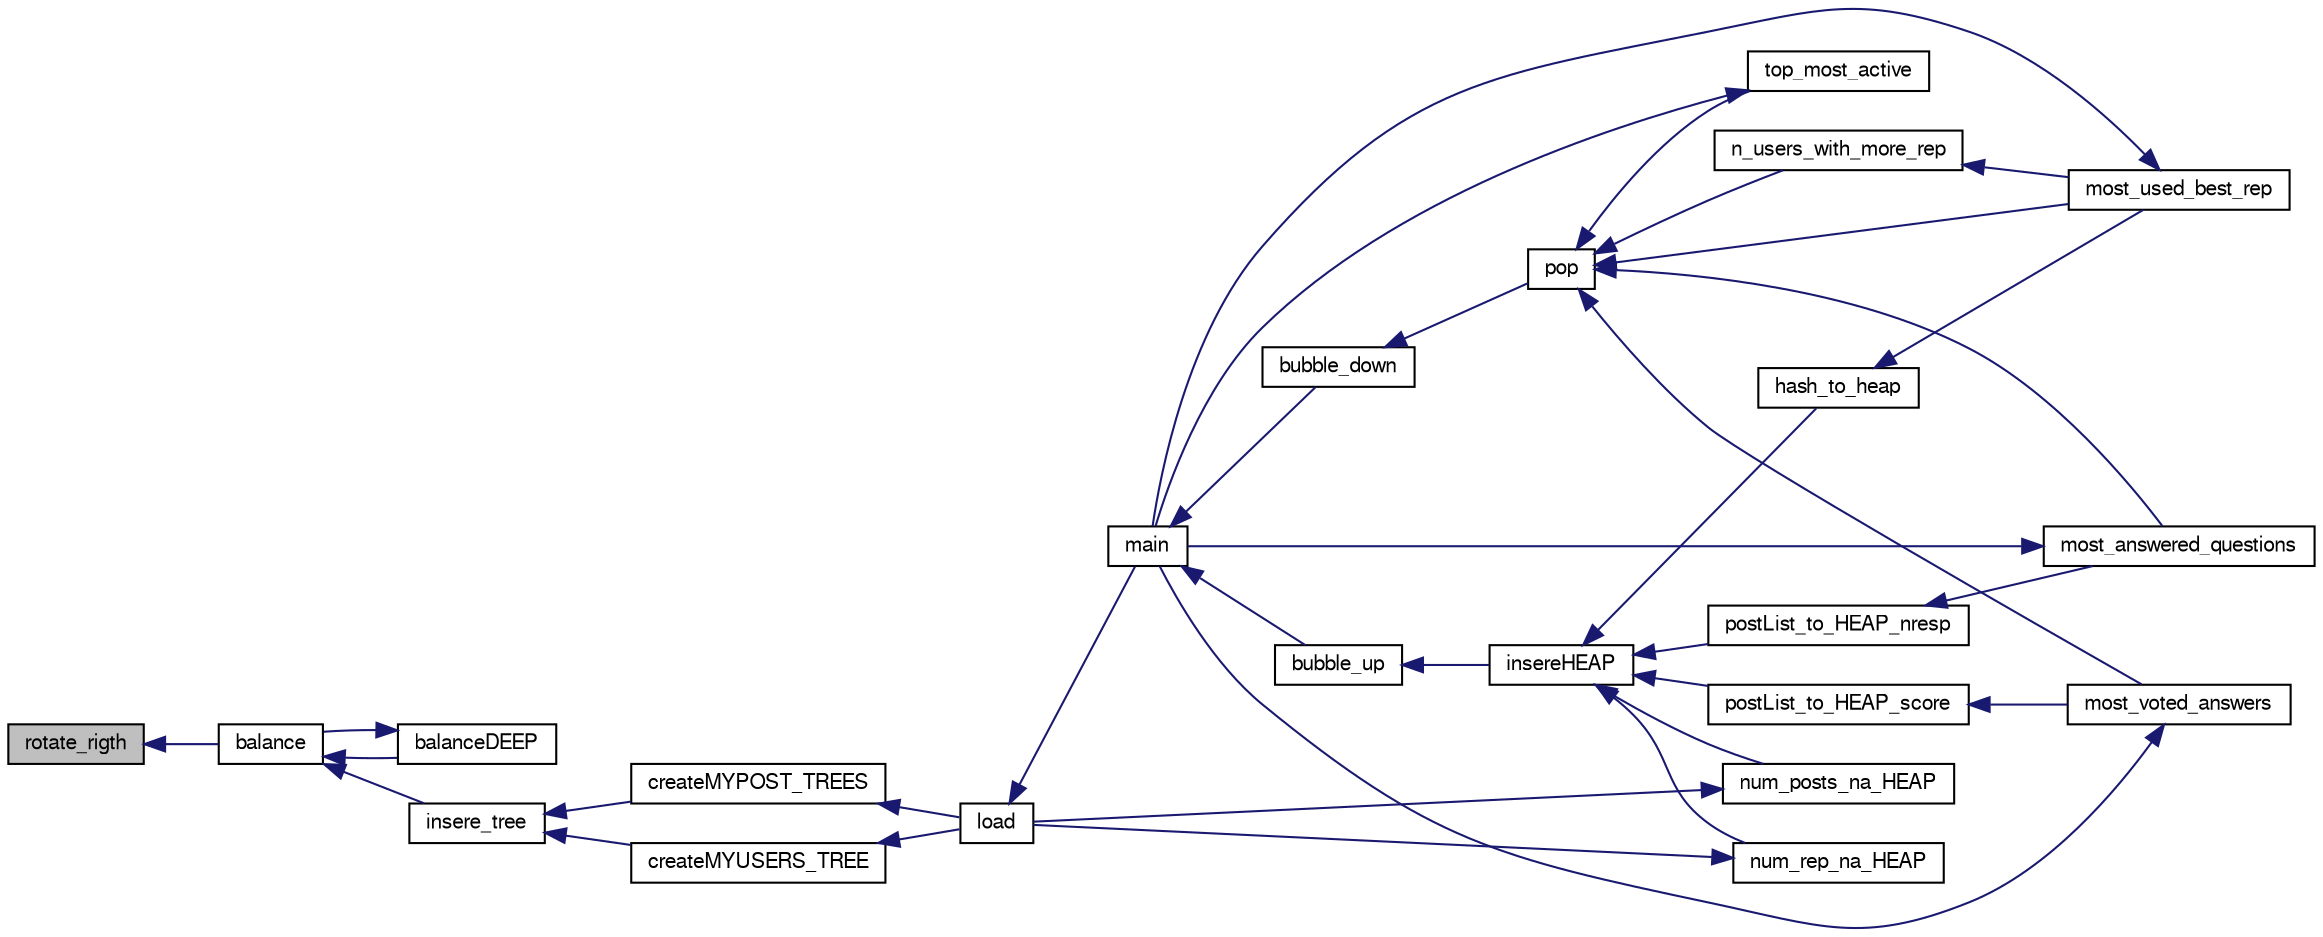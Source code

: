digraph "rotate_rigth"
{
  edge [fontname="FreeSans",fontsize="10",labelfontname="FreeSans",labelfontsize="10"];
  node [fontname="FreeSans",fontsize="10",shape=record];
  rankdir="LR";
  Node1 [label="rotate_rigth",height=0.2,width=0.4,color="black", fillcolor="grey75", style="filled", fontcolor="black"];
  Node1 -> Node2 [dir="back",color="midnightblue",fontsize="10",style="solid",fontname="FreeSans"];
  Node2 [label="balance",height=0.2,width=0.4,color="black", fillcolor="white", style="filled",URL="$mytree_8c.html#afc02f01563a197de8a65d9cdab5a0267",tooltip="Função efetua o balanceamento da árvore. "];
  Node2 -> Node3 [dir="back",color="midnightblue",fontsize="10",style="solid",fontname="FreeSans"];
  Node3 [label="balanceDEEP",height=0.2,width=0.4,color="black", fillcolor="white", style="filled",URL="$mytree_8c.html#a12ba44d23354b9652c365e450982c658",tooltip="Função calcula o balanço de um nodo. "];
  Node3 -> Node2 [dir="back",color="midnightblue",fontsize="10",style="solid",fontname="FreeSans"];
  Node2 -> Node4 [dir="back",color="midnightblue",fontsize="10",style="solid",fontname="FreeSans"];
  Node4 [label="insere_tree",height=0.2,width=0.4,color="black", fillcolor="white", style="filled",URL="$mytree_8h.html#a7faa98622d7d8699dd0505fac22ed6ec",tooltip="Função insere um elemento na árvore. "];
  Node4 -> Node5 [dir="back",color="midnightblue",fontsize="10",style="solid",fontname="FreeSans"];
  Node5 [label="createMYPOST_TREES",height=0.2,width=0.4,color="black", fillcolor="white", style="filled",URL="$loading_8h.html#a52422d368261141da27ba7efc94ef364",tooltip="Função que cria as àrvores balanceadas de posts segundo id e data de criação. "];
  Node5 -> Node6 [dir="back",color="midnightblue",fontsize="10",style="solid",fontname="FreeSans"];
  Node6 [label="load",height=0.2,width=0.4,color="black", fillcolor="white", style="filled",URL="$interface_8h.html#a644c94e592239aa49a0cf315d69b1c64",tooltip="Função dá load aos ficheiros xml. "];
  Node6 -> Node7 [dir="back",color="midnightblue",fontsize="10",style="solid",fontname="FreeSans"];
  Node7 [label="main",height=0.2,width=0.4,color="black", fillcolor="white", style="filled",URL="$main_8c.html#ae66f6b31b5ad750f1fe042a706a4e3d4"];
  Node7 -> Node8 [dir="back",color="midnightblue",fontsize="10",style="solid",fontname="FreeSans"];
  Node8 [label="bubble_up",height=0.2,width=0.4,color="black", fillcolor="white", style="filled",URL="$myheap_8h.html#ace1f2a5d5bc48b367d1fd893827ec140",tooltip="Função que coloca o último elemento adicionado na sua posição correta. "];
  Node8 -> Node9 [dir="back",color="midnightblue",fontsize="10",style="solid",fontname="FreeSans"];
  Node9 [label="insereHEAP",height=0.2,width=0.4,color="black", fillcolor="white", style="filled",URL="$myheap_8h.html#a844070e8301ff20531948818379ca7f9",tooltip="Função que insere um novo elemento na heap. "];
  Node9 -> Node10 [dir="back",color="midnightblue",fontsize="10",style="solid",fontname="FreeSans"];
  Node10 [label="num_posts_na_HEAP",height=0.2,width=0.4,color="black", fillcolor="white", style="filled",URL="$interface_8c.html#ae5f33a943c4ae2dae9412708c17cc53f",tooltip="Função auxiliar adiciona a informação da data de um nodo MYUSER numa heap. "];
  Node10 -> Node6 [dir="back",color="midnightblue",fontsize="10",style="solid",fontname="FreeSans"];
  Node9 -> Node11 [dir="back",color="midnightblue",fontsize="10",style="solid",fontname="FreeSans"];
  Node11 [label="num_rep_na_HEAP",height=0.2,width=0.4,color="black", fillcolor="white", style="filled",URL="$interface_8c.html#a37bc5ac324407a740abf0344028521dc",tooltip="Função auxiliar que adiciona a informação da data de um nodo MYUSER numa heap para reputação..."];
  Node11 -> Node6 [dir="back",color="midnightblue",fontsize="10",style="solid",fontname="FreeSans"];
  Node9 -> Node12 [dir="back",color="midnightblue",fontsize="10",style="solid",fontname="FreeSans"];
  Node12 [label="postList_to_HEAP_score",height=0.2,width=0.4,color="black", fillcolor="white", style="filled",URL="$interface_8c.html#abaa41336f16a88d117077daca2dabce3",tooltip="Função auxiliar que adiciona a informação da data de um nodo STACKPOST numa heap para scores..."];
  Node12 -> Node13 [dir="back",color="midnightblue",fontsize="10",style="solid",fontname="FreeSans"];
  Node13 [label="most_voted_answers",height=0.2,width=0.4,color="black", fillcolor="white", style="filled",URL="$interface_8h.html#abee0976337de52cefdc4e840c803f2f4",tooltip="Função que dado um intervalo de tempo calcula os N posts com melhor score. "];
  Node13 -> Node7 [dir="back",color="midnightblue",fontsize="10",style="solid",fontname="FreeSans"];
  Node9 -> Node14 [dir="back",color="midnightblue",fontsize="10",style="solid",fontname="FreeSans"];
  Node14 [label="postList_to_HEAP_nresp",height=0.2,width=0.4,color="black", fillcolor="white", style="filled",URL="$interface_8c.html#ae434a780bfd43f9d1b3a667b615fef31",tooltip="Função auxiliar que adiciona a informação da data de um nodo STACKPOST numa heap para perguntas com m..."];
  Node14 -> Node15 [dir="back",color="midnightblue",fontsize="10",style="solid",fontname="FreeSans"];
  Node15 [label="most_answered_questions",height=0.2,width=0.4,color="black", fillcolor="white", style="filled",URL="$interface_8h.html#a4847929aa84113b38e6804acefdfd6a4",tooltip="Função que dado um intervalo de tempo calcula as N perguntas com mais respostas. "];
  Node15 -> Node7 [dir="back",color="midnightblue",fontsize="10",style="solid",fontname="FreeSans"];
  Node9 -> Node16 [dir="back",color="midnightblue",fontsize="10",style="solid",fontname="FreeSans"];
  Node16 [label="hash_to_heap",height=0.2,width=0.4,color="black", fillcolor="white", style="filled",URL="$interface_8c.html#ad09b4104b58f6cfbf30d1dabd69d00b6",tooltip="Função auxiliar compatível com a API do glib para inserir numa heap os dados da hashtable com as ocor..."];
  Node16 -> Node17 [dir="back",color="midnightblue",fontsize="10",style="solid",fontname="FreeSans"];
  Node17 [label="most_used_best_rep",height=0.2,width=0.4,color="black", fillcolor="white", style="filled",URL="$interface_8h.html#aa048ff54eec00113e9e16d530370fcc1",tooltip="Função que obtém o número de ocorrencias das N tags mais usadas num dado período de tempo pelos N use..."];
  Node17 -> Node7 [dir="back",color="midnightblue",fontsize="10",style="solid",fontname="FreeSans"];
  Node7 -> Node18 [dir="back",color="midnightblue",fontsize="10",style="solid",fontname="FreeSans"];
  Node18 [label="bubble_down",height=0.2,width=0.4,color="black", fillcolor="white", style="filled",URL="$myheap_8h.html#a8060dd960c3242b7250e5a7d730593d6",tooltip="Função que realiza as operações necessárias depois de se retirar um elemento. "];
  Node18 -> Node19 [dir="back",color="midnightblue",fontsize="10",style="solid",fontname="FreeSans"];
  Node19 [label="pop",height=0.2,width=0.4,color="black", fillcolor="white", style="filled",URL="$myheap_8h.html#a835a400b71780f44bd1e8e00afe03e25",tooltip="Função que retira um elemento na heap. "];
  Node19 -> Node20 [dir="back",color="midnightblue",fontsize="10",style="solid",fontname="FreeSans"];
  Node20 [label="top_most_active",height=0.2,width=0.4,color="black", fillcolor="white", style="filled",URL="$interface_8h.html#aea6f8074566f0a5373ea67b3469fd4cc",tooltip="Função que calcula os N utilizadores com mais posts. "];
  Node20 -> Node7 [dir="back",color="midnightblue",fontsize="10",style="solid",fontname="FreeSans"];
  Node19 -> Node13 [dir="back",color="midnightblue",fontsize="10",style="solid",fontname="FreeSans"];
  Node19 -> Node15 [dir="back",color="midnightblue",fontsize="10",style="solid",fontname="FreeSans"];
  Node19 -> Node21 [dir="back",color="midnightblue",fontsize="10",style="solid",fontname="FreeSans"];
  Node21 [label="n_users_with_more_rep",height=0.2,width=0.4,color="black", fillcolor="white", style="filled",URL="$interface_8c.html#abfa5eaef67b944c1707d738fcc581d97",tooltip="Função auxiliar que calcula os N utilizadores com melhor rep. "];
  Node21 -> Node17 [dir="back",color="midnightblue",fontsize="10",style="solid",fontname="FreeSans"];
  Node19 -> Node17 [dir="back",color="midnightblue",fontsize="10",style="solid",fontname="FreeSans"];
  Node4 -> Node22 [dir="back",color="midnightblue",fontsize="10",style="solid",fontname="FreeSans"];
  Node22 [label="createMYUSERS_TREE",height=0.2,width=0.4,color="black", fillcolor="white", style="filled",URL="$myuser_8h.html#a773f5af522e3e98df29de85f9d01efd0",tooltip="Função lê o ficheiro User.xml e cria uma arvore. "];
  Node22 -> Node6 [dir="back",color="midnightblue",fontsize="10",style="solid",fontname="FreeSans"];
}
